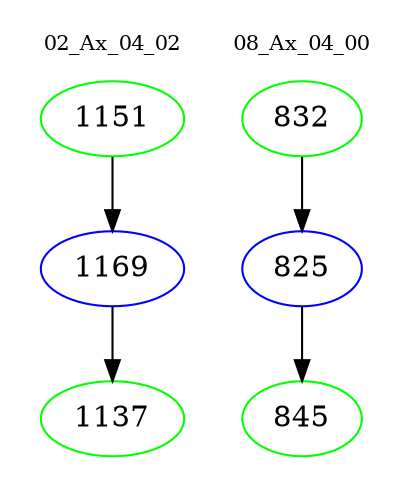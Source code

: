 digraph{
subgraph cluster_0 {
color = white
label = "02_Ax_04_02";
fontsize=10;
T0_1151 [label="1151", color="green"]
T0_1151 -> T0_1169 [color="black"]
T0_1169 [label="1169", color="blue"]
T0_1169 -> T0_1137 [color="black"]
T0_1137 [label="1137", color="green"]
}
subgraph cluster_1 {
color = white
label = "08_Ax_04_00";
fontsize=10;
T1_832 [label="832", color="green"]
T1_832 -> T1_825 [color="black"]
T1_825 [label="825", color="blue"]
T1_825 -> T1_845 [color="black"]
T1_845 [label="845", color="green"]
}
}
